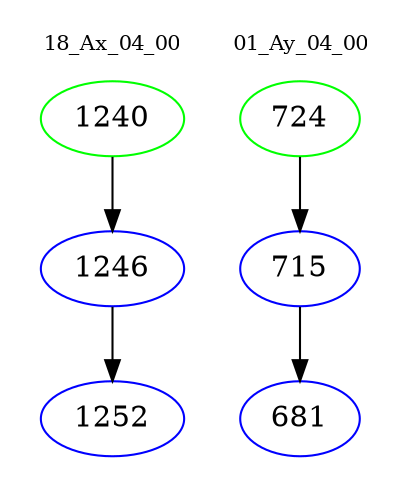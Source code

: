 digraph{
subgraph cluster_0 {
color = white
label = "18_Ax_04_00";
fontsize=10;
T0_1240 [label="1240", color="green"]
T0_1240 -> T0_1246 [color="black"]
T0_1246 [label="1246", color="blue"]
T0_1246 -> T0_1252 [color="black"]
T0_1252 [label="1252", color="blue"]
}
subgraph cluster_1 {
color = white
label = "01_Ay_04_00";
fontsize=10;
T1_724 [label="724", color="green"]
T1_724 -> T1_715 [color="black"]
T1_715 [label="715", color="blue"]
T1_715 -> T1_681 [color="black"]
T1_681 [label="681", color="blue"]
}
}
